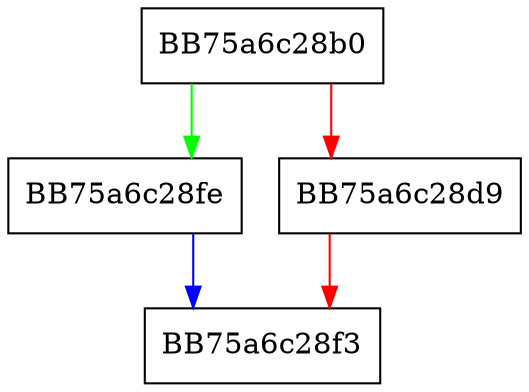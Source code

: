 digraph GetTrustedInstallerHardeningExcludeFlags {
  node [shape="box"];
  graph [splines=ortho];
  BB75a6c28b0 -> BB75a6c28fe [color="green"];
  BB75a6c28b0 -> BB75a6c28d9 [color="red"];
  BB75a6c28d9 -> BB75a6c28f3 [color="red"];
  BB75a6c28fe -> BB75a6c28f3 [color="blue"];
}